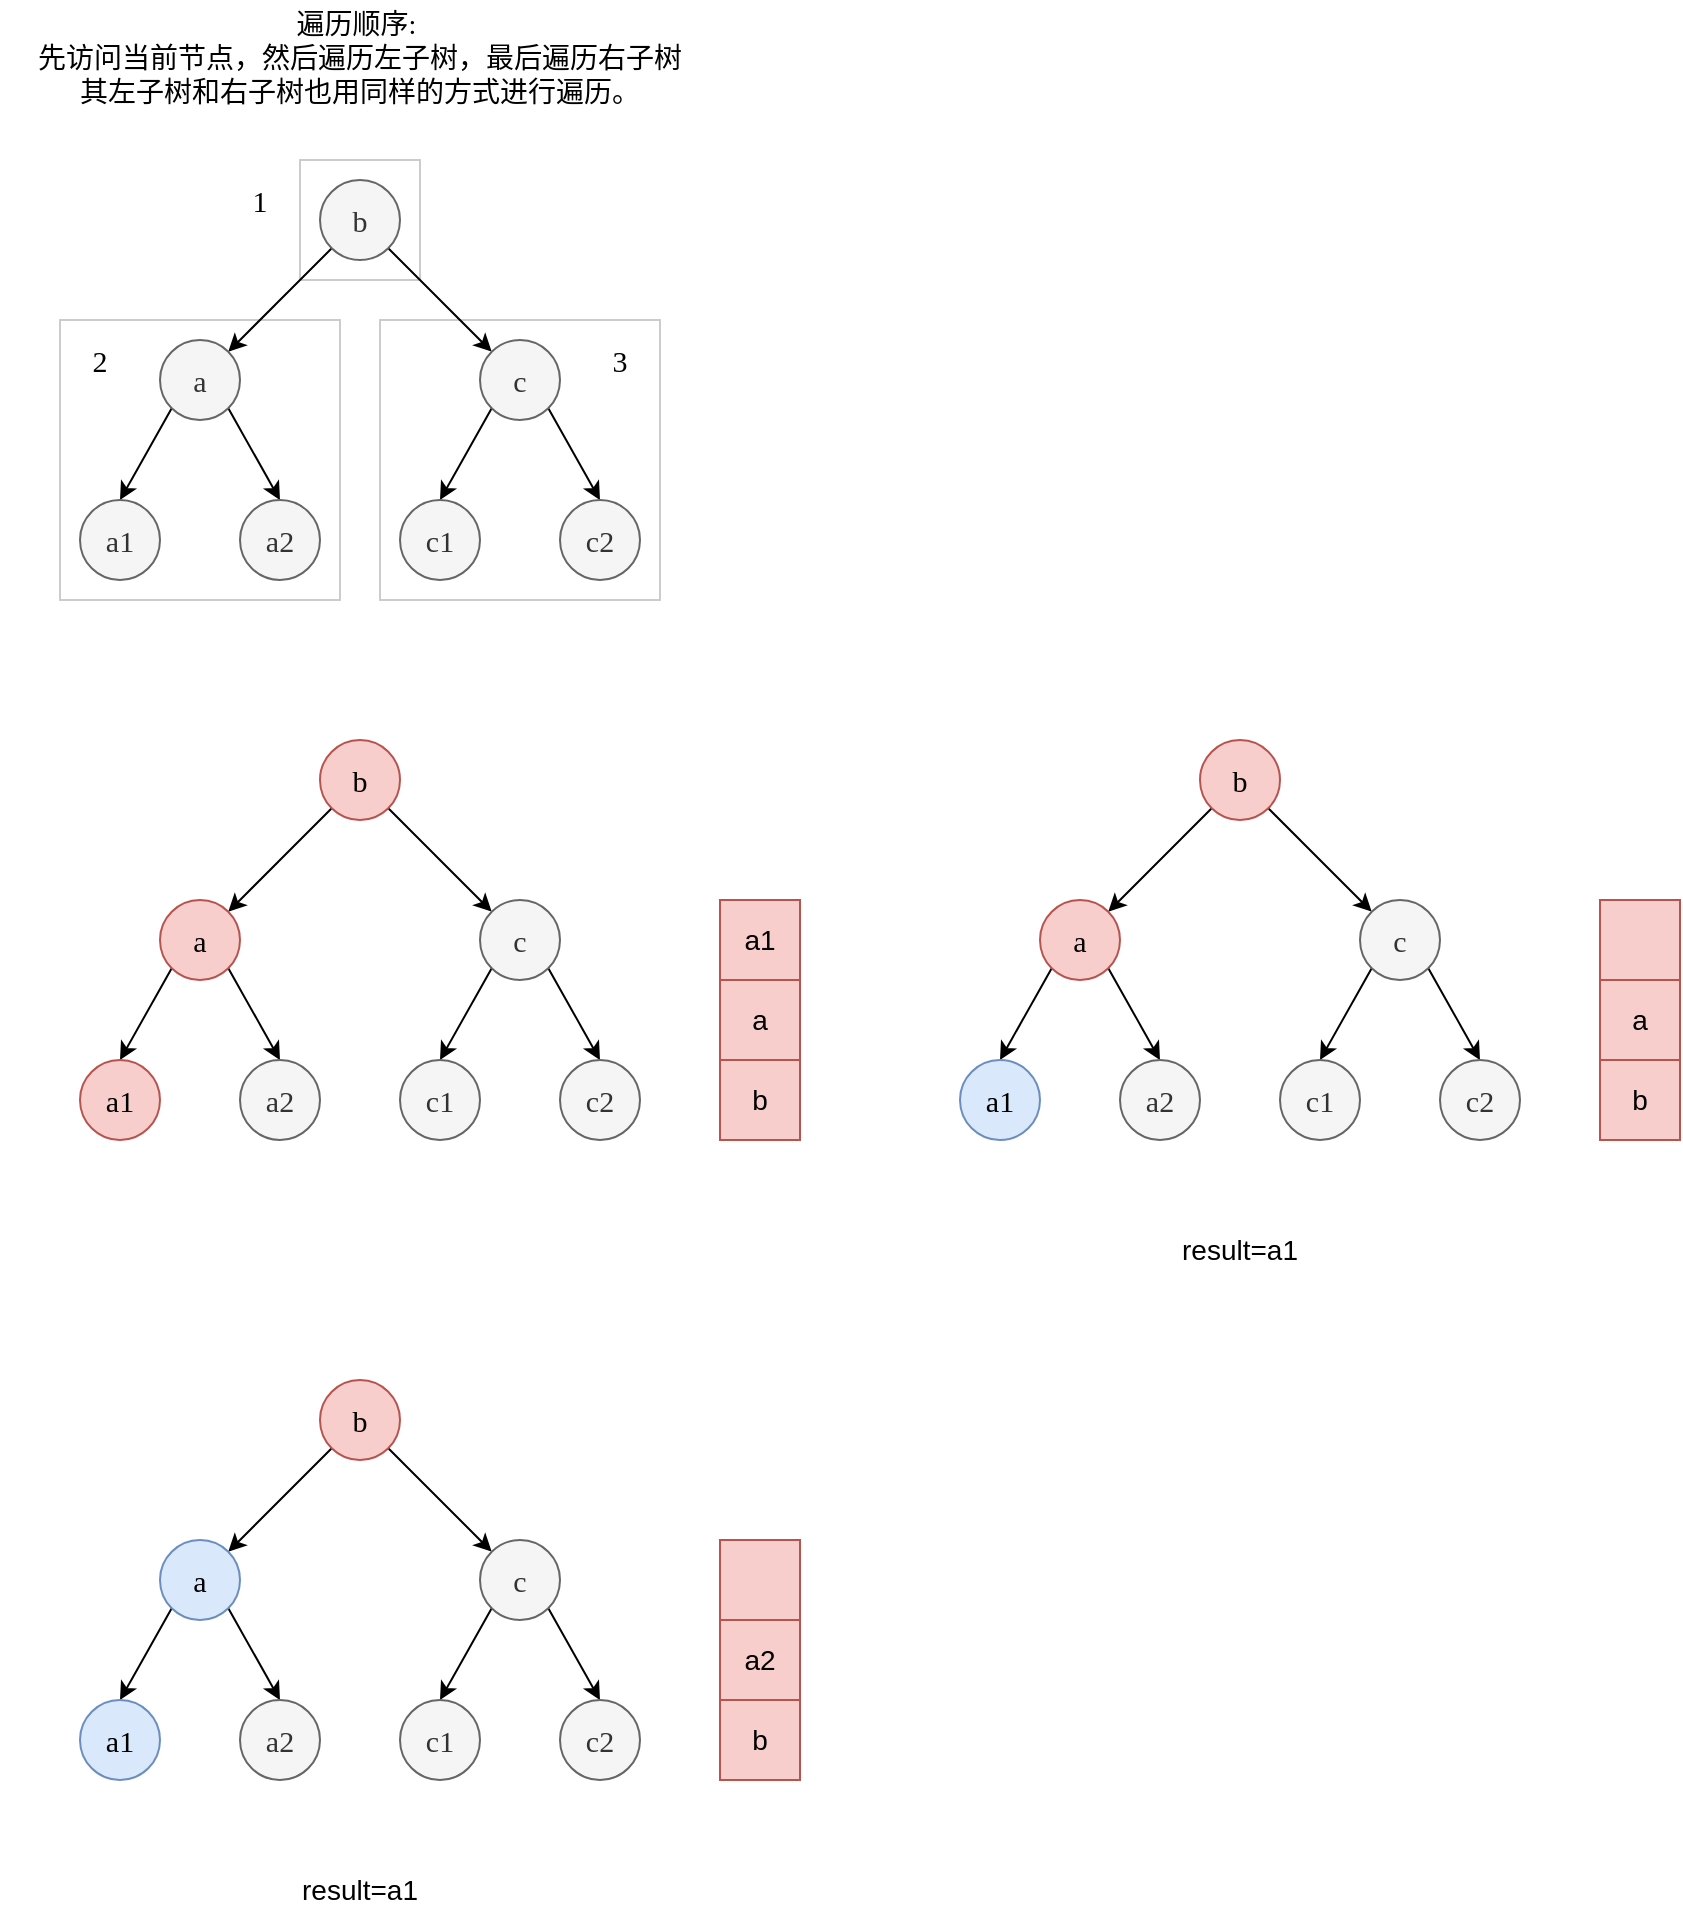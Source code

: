 <mxfile version="16.0.0" type="github">
  <diagram id="BWmoNMPfU3leejm1I_KG" name="第 1 页">
    <mxGraphModel dx="1886" dy="810" grid="1" gridSize="10" guides="1" tooltips="1" connect="1" arrows="1" fold="1" page="1" pageScale="1" pageWidth="827" pageHeight="1169" background="#ffffff" math="0" shadow="0">
      <root>
        <mxCell id="0" />
        <mxCell id="1" parent="0" />
        <mxCell id="36DyGWqdFY0J7STcopOU-1" value="" style="rounded=0;whiteSpace=wrap;html=1;opacity=20;" vertex="1" parent="1">
          <mxGeometry x="310" y="270" width="140" height="140" as="geometry" />
        </mxCell>
        <mxCell id="36DyGWqdFY0J7STcopOU-2" value="" style="rounded=0;whiteSpace=wrap;html=1;opacity=20;" vertex="1" parent="1">
          <mxGeometry x="270" y="190" width="60" height="60" as="geometry" />
        </mxCell>
        <mxCell id="36DyGWqdFY0J7STcopOU-3" value="" style="rounded=0;whiteSpace=wrap;html=1;opacity=20;" vertex="1" parent="1">
          <mxGeometry x="150" y="270" width="140" height="140" as="geometry" />
        </mxCell>
        <mxCell id="36DyGWqdFY0J7STcopOU-4" style="rounded=0;orthogonalLoop=1;jettySize=auto;html=1;exitX=0;exitY=1;exitDx=0;exitDy=0;entryX=1;entryY=0;entryDx=0;entryDy=0;" edge="1" parent="1" source="36DyGWqdFY0J7STcopOU-6" target="36DyGWqdFY0J7STcopOU-9">
          <mxGeometry relative="1" as="geometry" />
        </mxCell>
        <mxCell id="36DyGWqdFY0J7STcopOU-5" style="edgeStyle=none;rounded=0;orthogonalLoop=1;jettySize=auto;html=1;exitX=1;exitY=1;exitDx=0;exitDy=0;" edge="1" parent="1" source="36DyGWqdFY0J7STcopOU-6" target="36DyGWqdFY0J7STcopOU-12">
          <mxGeometry relative="1" as="geometry" />
        </mxCell>
        <mxCell id="36DyGWqdFY0J7STcopOU-6" value="&lt;font face=&quot;Comic Sans MS&quot; style=&quot;font-size: 15px&quot;&gt;b&lt;/font&gt;" style="ellipse;whiteSpace=wrap;html=1;aspect=fixed;fillColor=#f5f5f5;fontColor=#333333;strokeColor=#666666;" vertex="1" parent="1">
          <mxGeometry x="280" y="200" width="40" height="40" as="geometry" />
        </mxCell>
        <mxCell id="36DyGWqdFY0J7STcopOU-7" style="edgeStyle=none;rounded=0;orthogonalLoop=1;jettySize=auto;html=1;exitX=0;exitY=1;exitDx=0;exitDy=0;entryX=0.5;entryY=0;entryDx=0;entryDy=0;" edge="1" parent="1" source="36DyGWqdFY0J7STcopOU-9" target="36DyGWqdFY0J7STcopOU-13">
          <mxGeometry relative="1" as="geometry" />
        </mxCell>
        <mxCell id="36DyGWqdFY0J7STcopOU-8" style="edgeStyle=none;rounded=0;orthogonalLoop=1;jettySize=auto;html=1;exitX=1;exitY=1;exitDx=0;exitDy=0;entryX=0.5;entryY=0;entryDx=0;entryDy=0;" edge="1" parent="1" source="36DyGWqdFY0J7STcopOU-9" target="36DyGWqdFY0J7STcopOU-14">
          <mxGeometry relative="1" as="geometry" />
        </mxCell>
        <mxCell id="36DyGWqdFY0J7STcopOU-9" value="&lt;font style=&quot;font-size: 15px&quot; face=&quot;Comic Sans MS&quot;&gt;a&lt;/font&gt;" style="ellipse;whiteSpace=wrap;html=1;aspect=fixed;fillColor=#f5f5f5;fontColor=#333333;strokeColor=#666666;" vertex="1" parent="1">
          <mxGeometry x="200" y="280" width="40" height="40" as="geometry" />
        </mxCell>
        <mxCell id="36DyGWqdFY0J7STcopOU-10" style="edgeStyle=none;rounded=0;orthogonalLoop=1;jettySize=auto;html=1;exitX=0;exitY=1;exitDx=0;exitDy=0;entryX=0.5;entryY=0;entryDx=0;entryDy=0;" edge="1" parent="1" source="36DyGWqdFY0J7STcopOU-12" target="36DyGWqdFY0J7STcopOU-15">
          <mxGeometry relative="1" as="geometry" />
        </mxCell>
        <mxCell id="36DyGWqdFY0J7STcopOU-11" style="edgeStyle=none;rounded=0;orthogonalLoop=1;jettySize=auto;html=1;exitX=1;exitY=1;exitDx=0;exitDy=0;entryX=0.5;entryY=0;entryDx=0;entryDy=0;" edge="1" parent="1" source="36DyGWqdFY0J7STcopOU-12" target="36DyGWqdFY0J7STcopOU-16">
          <mxGeometry relative="1" as="geometry" />
        </mxCell>
        <mxCell id="36DyGWqdFY0J7STcopOU-12" value="&lt;font style=&quot;font-size: 15px&quot; face=&quot;Comic Sans MS&quot;&gt;c&lt;/font&gt;" style="ellipse;whiteSpace=wrap;html=1;aspect=fixed;fillColor=#f5f5f5;fontColor=#333333;strokeColor=#666666;" vertex="1" parent="1">
          <mxGeometry x="360" y="280" width="40" height="40" as="geometry" />
        </mxCell>
        <mxCell id="36DyGWqdFY0J7STcopOU-13" value="&lt;font style=&quot;font-size: 15px&quot; face=&quot;Comic Sans MS&quot;&gt;a1&lt;/font&gt;" style="ellipse;whiteSpace=wrap;html=1;aspect=fixed;fillColor=#f5f5f5;fontColor=#333333;strokeColor=#666666;" vertex="1" parent="1">
          <mxGeometry x="160" y="360" width="40" height="40" as="geometry" />
        </mxCell>
        <mxCell id="36DyGWqdFY0J7STcopOU-14" value="&lt;font style=&quot;font-size: 15px&quot; face=&quot;Comic Sans MS&quot;&gt;a2&lt;/font&gt;" style="ellipse;whiteSpace=wrap;html=1;aspect=fixed;fillColor=#f5f5f5;fontColor=#333333;strokeColor=#666666;" vertex="1" parent="1">
          <mxGeometry x="240" y="360" width="40" height="40" as="geometry" />
        </mxCell>
        <mxCell id="36DyGWqdFY0J7STcopOU-15" value="&lt;font style=&quot;font-size: 15px&quot; face=&quot;Comic Sans MS&quot;&gt;c1&lt;/font&gt;" style="ellipse;whiteSpace=wrap;html=1;aspect=fixed;fillColor=#f5f5f5;fontColor=#333333;strokeColor=#666666;" vertex="1" parent="1">
          <mxGeometry x="320" y="360" width="40" height="40" as="geometry" />
        </mxCell>
        <mxCell id="36DyGWqdFY0J7STcopOU-16" value="&lt;font style=&quot;font-size: 15px&quot; face=&quot;Comic Sans MS&quot;&gt;c2&lt;/font&gt;" style="ellipse;whiteSpace=wrap;html=1;aspect=fixed;fillColor=#f5f5f5;fontColor=#333333;strokeColor=#666666;" vertex="1" parent="1">
          <mxGeometry x="400" y="360" width="40" height="40" as="geometry" />
        </mxCell>
        <mxCell id="36DyGWqdFY0J7STcopOU-17" value="2" style="text;html=1;strokeColor=none;fillColor=none;align=center;verticalAlign=middle;whiteSpace=wrap;rounded=0;fontFamily=Comic Sans MS;fontSize=15;opacity=20;" vertex="1" parent="1">
          <mxGeometry x="150" y="270" width="40" height="40" as="geometry" />
        </mxCell>
        <mxCell id="36DyGWqdFY0J7STcopOU-18" value="1" style="text;html=1;strokeColor=none;fillColor=none;align=center;verticalAlign=middle;whiteSpace=wrap;rounded=0;fontFamily=Comic Sans MS;fontSize=15;opacity=20;" vertex="1" parent="1">
          <mxGeometry x="230" y="190" width="40" height="40" as="geometry" />
        </mxCell>
        <mxCell id="36DyGWqdFY0J7STcopOU-19" value="3" style="text;html=1;strokeColor=none;fillColor=none;align=center;verticalAlign=middle;whiteSpace=wrap;rounded=0;fontFamily=Comic Sans MS;fontSize=15;opacity=20;" vertex="1" parent="1">
          <mxGeometry x="410" y="270" width="40" height="40" as="geometry" />
        </mxCell>
        <mxCell id="36DyGWqdFY0J7STcopOU-20" value="&lt;div class=&quot;okr-block-clipboard&quot;&gt;&lt;/div&gt;&lt;div style=&quot;font-size: 14px&quot;&gt;&lt;font style=&quot;font-size: 14px&quot;&gt;遍历顺序:&amp;nbsp;&lt;/font&gt;&lt;/div&gt;&lt;div style=&quot;font-size: 14px&quot;&gt;&lt;div class=&quot;okr-block-clipboard&quot; style=&quot;font-size: 14px&quot;&gt;&lt;/div&gt;&lt;div&gt;&lt;font style=&quot;font-size: 14px&quot;&gt;先访问当前节点，然后遍历左子树，最后遍历右子树&lt;/font&gt;&lt;/div&gt;&lt;/div&gt;&lt;div style=&quot;font-size: 14px&quot;&gt;&lt;div class=&quot;okr-block-clipboard&quot;&gt;&lt;/div&gt;&lt;div&gt;&lt;font style=&quot;font-size: 14px&quot;&gt;&lt;font style=&quot;font-size: 14px&quot;&gt;其左子树和右子树也用同样的方式进行遍历&lt;/font&gt;。&lt;/font&gt;&lt;/div&gt;&lt;/div&gt;" style="text;html=1;strokeColor=none;fillColor=none;align=center;verticalAlign=middle;whiteSpace=wrap;rounded=0;fontFamily=Comic Sans MS;fontSize=15;opacity=20;" vertex="1" parent="1">
          <mxGeometry x="120" y="110" width="360" height="60" as="geometry" />
        </mxCell>
        <mxCell id="36DyGWqdFY0J7STcopOU-24" style="rounded=0;orthogonalLoop=1;jettySize=auto;html=1;exitX=0;exitY=1;exitDx=0;exitDy=0;entryX=1;entryY=0;entryDx=0;entryDy=0;" edge="1" parent="1" source="36DyGWqdFY0J7STcopOU-26" target="36DyGWqdFY0J7STcopOU-29">
          <mxGeometry relative="1" as="geometry" />
        </mxCell>
        <mxCell id="36DyGWqdFY0J7STcopOU-25" style="edgeStyle=none;rounded=0;orthogonalLoop=1;jettySize=auto;html=1;exitX=1;exitY=1;exitDx=0;exitDy=0;" edge="1" parent="1" source="36DyGWqdFY0J7STcopOU-26" target="36DyGWqdFY0J7STcopOU-32">
          <mxGeometry relative="1" as="geometry" />
        </mxCell>
        <mxCell id="36DyGWqdFY0J7STcopOU-26" value="&lt;font face=&quot;Comic Sans MS&quot; style=&quot;font-size: 15px&quot;&gt;b&lt;/font&gt;" style="ellipse;whiteSpace=wrap;html=1;aspect=fixed;fillColor=#f8cecc;strokeColor=#b85450;" vertex="1" parent="1">
          <mxGeometry x="280" y="480" width="40" height="40" as="geometry" />
        </mxCell>
        <mxCell id="36DyGWqdFY0J7STcopOU-27" style="edgeStyle=none;rounded=0;orthogonalLoop=1;jettySize=auto;html=1;exitX=0;exitY=1;exitDx=0;exitDy=0;entryX=0.5;entryY=0;entryDx=0;entryDy=0;" edge="1" parent="1" source="36DyGWqdFY0J7STcopOU-29" target="36DyGWqdFY0J7STcopOU-33">
          <mxGeometry relative="1" as="geometry" />
        </mxCell>
        <mxCell id="36DyGWqdFY0J7STcopOU-28" style="edgeStyle=none;rounded=0;orthogonalLoop=1;jettySize=auto;html=1;exitX=1;exitY=1;exitDx=0;exitDy=0;entryX=0.5;entryY=0;entryDx=0;entryDy=0;" edge="1" parent="1" source="36DyGWqdFY0J7STcopOU-29" target="36DyGWqdFY0J7STcopOU-34">
          <mxGeometry relative="1" as="geometry" />
        </mxCell>
        <mxCell id="36DyGWqdFY0J7STcopOU-29" value="&lt;font style=&quot;font-size: 15px&quot; face=&quot;Comic Sans MS&quot;&gt;a&lt;/font&gt;" style="ellipse;whiteSpace=wrap;html=1;aspect=fixed;fillColor=#f8cecc;strokeColor=#b85450;" vertex="1" parent="1">
          <mxGeometry x="200" y="560" width="40" height="40" as="geometry" />
        </mxCell>
        <mxCell id="36DyGWqdFY0J7STcopOU-30" style="edgeStyle=none;rounded=0;orthogonalLoop=1;jettySize=auto;html=1;exitX=0;exitY=1;exitDx=0;exitDy=0;entryX=0.5;entryY=0;entryDx=0;entryDy=0;" edge="1" parent="1" source="36DyGWqdFY0J7STcopOU-32" target="36DyGWqdFY0J7STcopOU-35">
          <mxGeometry relative="1" as="geometry" />
        </mxCell>
        <mxCell id="36DyGWqdFY0J7STcopOU-31" style="edgeStyle=none;rounded=0;orthogonalLoop=1;jettySize=auto;html=1;exitX=1;exitY=1;exitDx=0;exitDy=0;entryX=0.5;entryY=0;entryDx=0;entryDy=0;" edge="1" parent="1" source="36DyGWqdFY0J7STcopOU-32" target="36DyGWqdFY0J7STcopOU-36">
          <mxGeometry relative="1" as="geometry" />
        </mxCell>
        <mxCell id="36DyGWqdFY0J7STcopOU-32" value="&lt;font style=&quot;font-size: 15px&quot; face=&quot;Comic Sans MS&quot;&gt;c&lt;/font&gt;" style="ellipse;whiteSpace=wrap;html=1;aspect=fixed;fillColor=#f5f5f5;fontColor=#333333;strokeColor=#666666;" vertex="1" parent="1">
          <mxGeometry x="360" y="560" width="40" height="40" as="geometry" />
        </mxCell>
        <mxCell id="36DyGWqdFY0J7STcopOU-33" value="&lt;font style=&quot;font-size: 15px&quot; face=&quot;Comic Sans MS&quot;&gt;a1&lt;/font&gt;" style="ellipse;whiteSpace=wrap;html=1;aspect=fixed;fillColor=#f8cecc;strokeColor=#b85450;" vertex="1" parent="1">
          <mxGeometry x="160" y="640" width="40" height="40" as="geometry" />
        </mxCell>
        <mxCell id="36DyGWqdFY0J7STcopOU-34" value="&lt;font style=&quot;font-size: 15px&quot; face=&quot;Comic Sans MS&quot;&gt;a2&lt;/font&gt;" style="ellipse;whiteSpace=wrap;html=1;aspect=fixed;fillColor=#f5f5f5;fontColor=#333333;strokeColor=#666666;" vertex="1" parent="1">
          <mxGeometry x="240" y="640" width="40" height="40" as="geometry" />
        </mxCell>
        <mxCell id="36DyGWqdFY0J7STcopOU-35" value="&lt;font style=&quot;font-size: 15px&quot; face=&quot;Comic Sans MS&quot;&gt;c1&lt;/font&gt;" style="ellipse;whiteSpace=wrap;html=1;aspect=fixed;fillColor=#f5f5f5;fontColor=#333333;strokeColor=#666666;" vertex="1" parent="1">
          <mxGeometry x="320" y="640" width="40" height="40" as="geometry" />
        </mxCell>
        <mxCell id="36DyGWqdFY0J7STcopOU-36" value="&lt;font style=&quot;font-size: 15px&quot; face=&quot;Comic Sans MS&quot;&gt;c2&lt;/font&gt;" style="ellipse;whiteSpace=wrap;html=1;aspect=fixed;fillColor=#f5f5f5;fontColor=#333333;strokeColor=#666666;" vertex="1" parent="1">
          <mxGeometry x="400" y="640" width="40" height="40" as="geometry" />
        </mxCell>
        <mxCell id="36DyGWqdFY0J7STcopOU-42" value="b" style="rounded=0;whiteSpace=wrap;html=1;fontSize=14;fillColor=#f8cecc;strokeColor=#b85450;" vertex="1" parent="1">
          <mxGeometry x="480" y="640" width="40" height="40" as="geometry" />
        </mxCell>
        <mxCell id="36DyGWqdFY0J7STcopOU-43" value="a" style="rounded=0;whiteSpace=wrap;html=1;fontSize=14;fillColor=#f8cecc;strokeColor=#b85450;" vertex="1" parent="1">
          <mxGeometry x="480" y="600" width="40" height="40" as="geometry" />
        </mxCell>
        <mxCell id="36DyGWqdFY0J7STcopOU-44" value="a1" style="rounded=0;whiteSpace=wrap;html=1;fontSize=14;fillColor=#f8cecc;strokeColor=#b85450;" vertex="1" parent="1">
          <mxGeometry x="480" y="560" width="40" height="40" as="geometry" />
        </mxCell>
        <mxCell id="36DyGWqdFY0J7STcopOU-45" style="rounded=0;orthogonalLoop=1;jettySize=auto;html=1;exitX=0;exitY=1;exitDx=0;exitDy=0;entryX=1;entryY=0;entryDx=0;entryDy=0;" edge="1" parent="1" source="36DyGWqdFY0J7STcopOU-47" target="36DyGWqdFY0J7STcopOU-50">
          <mxGeometry relative="1" as="geometry" />
        </mxCell>
        <mxCell id="36DyGWqdFY0J7STcopOU-46" style="edgeStyle=none;rounded=0;orthogonalLoop=1;jettySize=auto;html=1;exitX=1;exitY=1;exitDx=0;exitDy=0;" edge="1" parent="1" source="36DyGWqdFY0J7STcopOU-47" target="36DyGWqdFY0J7STcopOU-53">
          <mxGeometry relative="1" as="geometry" />
        </mxCell>
        <mxCell id="36DyGWqdFY0J7STcopOU-47" value="&lt;font face=&quot;Comic Sans MS&quot; style=&quot;font-size: 15px&quot;&gt;b&lt;/font&gt;" style="ellipse;whiteSpace=wrap;html=1;aspect=fixed;fillColor=#f8cecc;strokeColor=#b85450;" vertex="1" parent="1">
          <mxGeometry x="720" y="480" width="40" height="40" as="geometry" />
        </mxCell>
        <mxCell id="36DyGWqdFY0J7STcopOU-48" style="edgeStyle=none;rounded=0;orthogonalLoop=1;jettySize=auto;html=1;exitX=0;exitY=1;exitDx=0;exitDy=0;entryX=0.5;entryY=0;entryDx=0;entryDy=0;" edge="1" parent="1" source="36DyGWqdFY0J7STcopOU-50" target="36DyGWqdFY0J7STcopOU-54">
          <mxGeometry relative="1" as="geometry" />
        </mxCell>
        <mxCell id="36DyGWqdFY0J7STcopOU-49" style="edgeStyle=none;rounded=0;orthogonalLoop=1;jettySize=auto;html=1;exitX=1;exitY=1;exitDx=0;exitDy=0;entryX=0.5;entryY=0;entryDx=0;entryDy=0;" edge="1" parent="1" source="36DyGWqdFY0J7STcopOU-50" target="36DyGWqdFY0J7STcopOU-55">
          <mxGeometry relative="1" as="geometry" />
        </mxCell>
        <mxCell id="36DyGWqdFY0J7STcopOU-50" value="&lt;font style=&quot;font-size: 15px&quot; face=&quot;Comic Sans MS&quot;&gt;a&lt;/font&gt;" style="ellipse;whiteSpace=wrap;html=1;aspect=fixed;fillColor=#f8cecc;strokeColor=#b85450;" vertex="1" parent="1">
          <mxGeometry x="640" y="560" width="40" height="40" as="geometry" />
        </mxCell>
        <mxCell id="36DyGWqdFY0J7STcopOU-51" style="edgeStyle=none;rounded=0;orthogonalLoop=1;jettySize=auto;html=1;exitX=0;exitY=1;exitDx=0;exitDy=0;entryX=0.5;entryY=0;entryDx=0;entryDy=0;" edge="1" parent="1" source="36DyGWqdFY0J7STcopOU-53" target="36DyGWqdFY0J7STcopOU-56">
          <mxGeometry relative="1" as="geometry" />
        </mxCell>
        <mxCell id="36DyGWqdFY0J7STcopOU-52" style="edgeStyle=none;rounded=0;orthogonalLoop=1;jettySize=auto;html=1;exitX=1;exitY=1;exitDx=0;exitDy=0;entryX=0.5;entryY=0;entryDx=0;entryDy=0;" edge="1" parent="1" source="36DyGWqdFY0J7STcopOU-53" target="36DyGWqdFY0J7STcopOU-57">
          <mxGeometry relative="1" as="geometry" />
        </mxCell>
        <mxCell id="36DyGWqdFY0J7STcopOU-53" value="&lt;font style=&quot;font-size: 15px&quot; face=&quot;Comic Sans MS&quot;&gt;c&lt;/font&gt;" style="ellipse;whiteSpace=wrap;html=1;aspect=fixed;fillColor=#f5f5f5;fontColor=#333333;strokeColor=#666666;" vertex="1" parent="1">
          <mxGeometry x="800" y="560" width="40" height="40" as="geometry" />
        </mxCell>
        <mxCell id="36DyGWqdFY0J7STcopOU-54" value="&lt;font style=&quot;font-size: 15px&quot; face=&quot;Comic Sans MS&quot;&gt;a1&lt;/font&gt;" style="ellipse;whiteSpace=wrap;html=1;aspect=fixed;fillColor=#dae8fc;strokeColor=#6c8ebf;" vertex="1" parent="1">
          <mxGeometry x="600" y="640" width="40" height="40" as="geometry" />
        </mxCell>
        <mxCell id="36DyGWqdFY0J7STcopOU-55" value="&lt;font style=&quot;font-size: 15px&quot; face=&quot;Comic Sans MS&quot;&gt;a2&lt;/font&gt;" style="ellipse;whiteSpace=wrap;html=1;aspect=fixed;fillColor=#f5f5f5;fontColor=#333333;strokeColor=#666666;" vertex="1" parent="1">
          <mxGeometry x="680" y="640" width="40" height="40" as="geometry" />
        </mxCell>
        <mxCell id="36DyGWqdFY0J7STcopOU-56" value="&lt;font style=&quot;font-size: 15px&quot; face=&quot;Comic Sans MS&quot;&gt;c1&lt;/font&gt;" style="ellipse;whiteSpace=wrap;html=1;aspect=fixed;fillColor=#f5f5f5;fontColor=#333333;strokeColor=#666666;" vertex="1" parent="1">
          <mxGeometry x="760" y="640" width="40" height="40" as="geometry" />
        </mxCell>
        <mxCell id="36DyGWqdFY0J7STcopOU-57" value="&lt;font style=&quot;font-size: 15px&quot; face=&quot;Comic Sans MS&quot;&gt;c2&lt;/font&gt;" style="ellipse;whiteSpace=wrap;html=1;aspect=fixed;fillColor=#f5f5f5;fontColor=#333333;strokeColor=#666666;" vertex="1" parent="1">
          <mxGeometry x="840" y="640" width="40" height="40" as="geometry" />
        </mxCell>
        <mxCell id="36DyGWqdFY0J7STcopOU-58" value="b" style="rounded=0;whiteSpace=wrap;html=1;fontSize=14;fillColor=#f8cecc;strokeColor=#b85450;" vertex="1" parent="1">
          <mxGeometry x="920" y="640" width="40" height="40" as="geometry" />
        </mxCell>
        <mxCell id="36DyGWqdFY0J7STcopOU-59" value="a" style="rounded=0;whiteSpace=wrap;html=1;fontSize=14;fillColor=#f8cecc;strokeColor=#b85450;" vertex="1" parent="1">
          <mxGeometry x="920" y="600" width="40" height="40" as="geometry" />
        </mxCell>
        <mxCell id="36DyGWqdFY0J7STcopOU-60" value="" style="rounded=0;whiteSpace=wrap;html=1;fontSize=14;fillColor=#f8cecc;strokeColor=#b85450;" vertex="1" parent="1">
          <mxGeometry x="920" y="560" width="40" height="40" as="geometry" />
        </mxCell>
        <mxCell id="36DyGWqdFY0J7STcopOU-61" value="result=a1" style="text;html=1;strokeColor=none;fillColor=none;align=center;verticalAlign=middle;whiteSpace=wrap;rounded=0;fontSize=14;" vertex="1" parent="1">
          <mxGeometry x="600" y="715" width="280" height="40" as="geometry" />
        </mxCell>
        <mxCell id="36DyGWqdFY0J7STcopOU-62" style="rounded=0;orthogonalLoop=1;jettySize=auto;html=1;exitX=0;exitY=1;exitDx=0;exitDy=0;entryX=1;entryY=0;entryDx=0;entryDy=0;" edge="1" parent="1" source="36DyGWqdFY0J7STcopOU-64" target="36DyGWqdFY0J7STcopOU-67">
          <mxGeometry relative="1" as="geometry" />
        </mxCell>
        <mxCell id="36DyGWqdFY0J7STcopOU-63" style="edgeStyle=none;rounded=0;orthogonalLoop=1;jettySize=auto;html=1;exitX=1;exitY=1;exitDx=0;exitDy=0;" edge="1" parent="1" source="36DyGWqdFY0J7STcopOU-64" target="36DyGWqdFY0J7STcopOU-70">
          <mxGeometry relative="1" as="geometry" />
        </mxCell>
        <mxCell id="36DyGWqdFY0J7STcopOU-64" value="&lt;font face=&quot;Comic Sans MS&quot; style=&quot;font-size: 15px&quot;&gt;b&lt;/font&gt;" style="ellipse;whiteSpace=wrap;html=1;aspect=fixed;fillColor=#f8cecc;strokeColor=#b85450;" vertex="1" parent="1">
          <mxGeometry x="280" y="800" width="40" height="40" as="geometry" />
        </mxCell>
        <mxCell id="36DyGWqdFY0J7STcopOU-65" style="edgeStyle=none;rounded=0;orthogonalLoop=1;jettySize=auto;html=1;exitX=0;exitY=1;exitDx=0;exitDy=0;entryX=0.5;entryY=0;entryDx=0;entryDy=0;" edge="1" parent="1" source="36DyGWqdFY0J7STcopOU-67" target="36DyGWqdFY0J7STcopOU-71">
          <mxGeometry relative="1" as="geometry" />
        </mxCell>
        <mxCell id="36DyGWqdFY0J7STcopOU-66" style="edgeStyle=none;rounded=0;orthogonalLoop=1;jettySize=auto;html=1;exitX=1;exitY=1;exitDx=0;exitDy=0;entryX=0.5;entryY=0;entryDx=0;entryDy=0;" edge="1" parent="1" source="36DyGWqdFY0J7STcopOU-67" target="36DyGWqdFY0J7STcopOU-72">
          <mxGeometry relative="1" as="geometry" />
        </mxCell>
        <mxCell id="36DyGWqdFY0J7STcopOU-67" value="&lt;font style=&quot;font-size: 15px&quot; face=&quot;Comic Sans MS&quot;&gt;a&lt;/font&gt;" style="ellipse;whiteSpace=wrap;html=1;aspect=fixed;fillColor=#dae8fc;strokeColor=#6c8ebf;" vertex="1" parent="1">
          <mxGeometry x="200" y="880" width="40" height="40" as="geometry" />
        </mxCell>
        <mxCell id="36DyGWqdFY0J7STcopOU-68" style="edgeStyle=none;rounded=0;orthogonalLoop=1;jettySize=auto;html=1;exitX=0;exitY=1;exitDx=0;exitDy=0;entryX=0.5;entryY=0;entryDx=0;entryDy=0;" edge="1" parent="1" source="36DyGWqdFY0J7STcopOU-70" target="36DyGWqdFY0J7STcopOU-73">
          <mxGeometry relative="1" as="geometry" />
        </mxCell>
        <mxCell id="36DyGWqdFY0J7STcopOU-69" style="edgeStyle=none;rounded=0;orthogonalLoop=1;jettySize=auto;html=1;exitX=1;exitY=1;exitDx=0;exitDy=0;entryX=0.5;entryY=0;entryDx=0;entryDy=0;" edge="1" parent="1" source="36DyGWqdFY0J7STcopOU-70" target="36DyGWqdFY0J7STcopOU-74">
          <mxGeometry relative="1" as="geometry" />
        </mxCell>
        <mxCell id="36DyGWqdFY0J7STcopOU-70" value="&lt;font style=&quot;font-size: 15px&quot; face=&quot;Comic Sans MS&quot;&gt;c&lt;/font&gt;" style="ellipse;whiteSpace=wrap;html=1;aspect=fixed;fillColor=#f5f5f5;fontColor=#333333;strokeColor=#666666;" vertex="1" parent="1">
          <mxGeometry x="360" y="880" width="40" height="40" as="geometry" />
        </mxCell>
        <mxCell id="36DyGWqdFY0J7STcopOU-71" value="&lt;font style=&quot;font-size: 15px&quot; face=&quot;Comic Sans MS&quot;&gt;a1&lt;/font&gt;" style="ellipse;whiteSpace=wrap;html=1;aspect=fixed;fillColor=#dae8fc;strokeColor=#6c8ebf;" vertex="1" parent="1">
          <mxGeometry x="160" y="960" width="40" height="40" as="geometry" />
        </mxCell>
        <mxCell id="36DyGWqdFY0J7STcopOU-72" value="&lt;font style=&quot;font-size: 15px&quot; face=&quot;Comic Sans MS&quot;&gt;a2&lt;/font&gt;" style="ellipse;whiteSpace=wrap;html=1;aspect=fixed;fillColor=#f5f5f5;fontColor=#333333;strokeColor=#666666;" vertex="1" parent="1">
          <mxGeometry x="240" y="960" width="40" height="40" as="geometry" />
        </mxCell>
        <mxCell id="36DyGWqdFY0J7STcopOU-73" value="&lt;font style=&quot;font-size: 15px&quot; face=&quot;Comic Sans MS&quot;&gt;c1&lt;/font&gt;" style="ellipse;whiteSpace=wrap;html=1;aspect=fixed;fillColor=#f5f5f5;fontColor=#333333;strokeColor=#666666;" vertex="1" parent="1">
          <mxGeometry x="320" y="960" width="40" height="40" as="geometry" />
        </mxCell>
        <mxCell id="36DyGWqdFY0J7STcopOU-74" value="&lt;font style=&quot;font-size: 15px&quot; face=&quot;Comic Sans MS&quot;&gt;c2&lt;/font&gt;" style="ellipse;whiteSpace=wrap;html=1;aspect=fixed;fillColor=#f5f5f5;fontColor=#333333;strokeColor=#666666;" vertex="1" parent="1">
          <mxGeometry x="400" y="960" width="40" height="40" as="geometry" />
        </mxCell>
        <mxCell id="36DyGWqdFY0J7STcopOU-75" value="b" style="rounded=0;whiteSpace=wrap;html=1;fontSize=14;fillColor=#f8cecc;strokeColor=#b85450;" vertex="1" parent="1">
          <mxGeometry x="480" y="960" width="40" height="40" as="geometry" />
        </mxCell>
        <mxCell id="36DyGWqdFY0J7STcopOU-76" value="a2" style="rounded=0;whiteSpace=wrap;html=1;fontSize=14;fillColor=#f8cecc;strokeColor=#b85450;" vertex="1" parent="1">
          <mxGeometry x="480" y="920" width="40" height="40" as="geometry" />
        </mxCell>
        <mxCell id="36DyGWqdFY0J7STcopOU-77" value="" style="rounded=0;whiteSpace=wrap;html=1;fontSize=14;fillColor=#f8cecc;strokeColor=#b85450;" vertex="1" parent="1">
          <mxGeometry x="480" y="880" width="40" height="40" as="geometry" />
        </mxCell>
        <mxCell id="36DyGWqdFY0J7STcopOU-78" value="result=a1" style="text;html=1;strokeColor=none;fillColor=none;align=center;verticalAlign=middle;whiteSpace=wrap;rounded=0;fontSize=14;" vertex="1" parent="1">
          <mxGeometry x="160" y="1035" width="280" height="40" as="geometry" />
        </mxCell>
      </root>
    </mxGraphModel>
  </diagram>
</mxfile>
